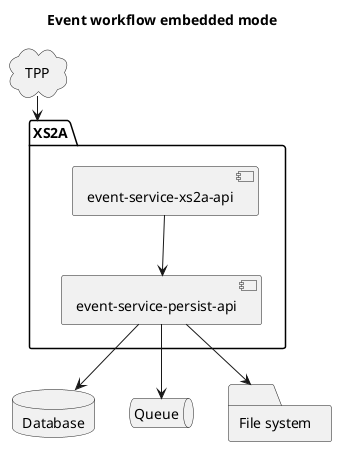 @startuml

title Event workflow embedded mode

cloud "TPP"{
}

package "XS2A" {
  [event-service-persist-api]
  [event-service-xs2a-api]
}


database "Database"
queue "Queue"
folder "File system" AS FS

TPP --> XS2A

[event-service-xs2a-api] --> [event-service-persist-api]

[event-service-persist-api] --> Database
[event-service-persist-api] --> Queue
[event-service-persist-api] --> FS

@enduml

